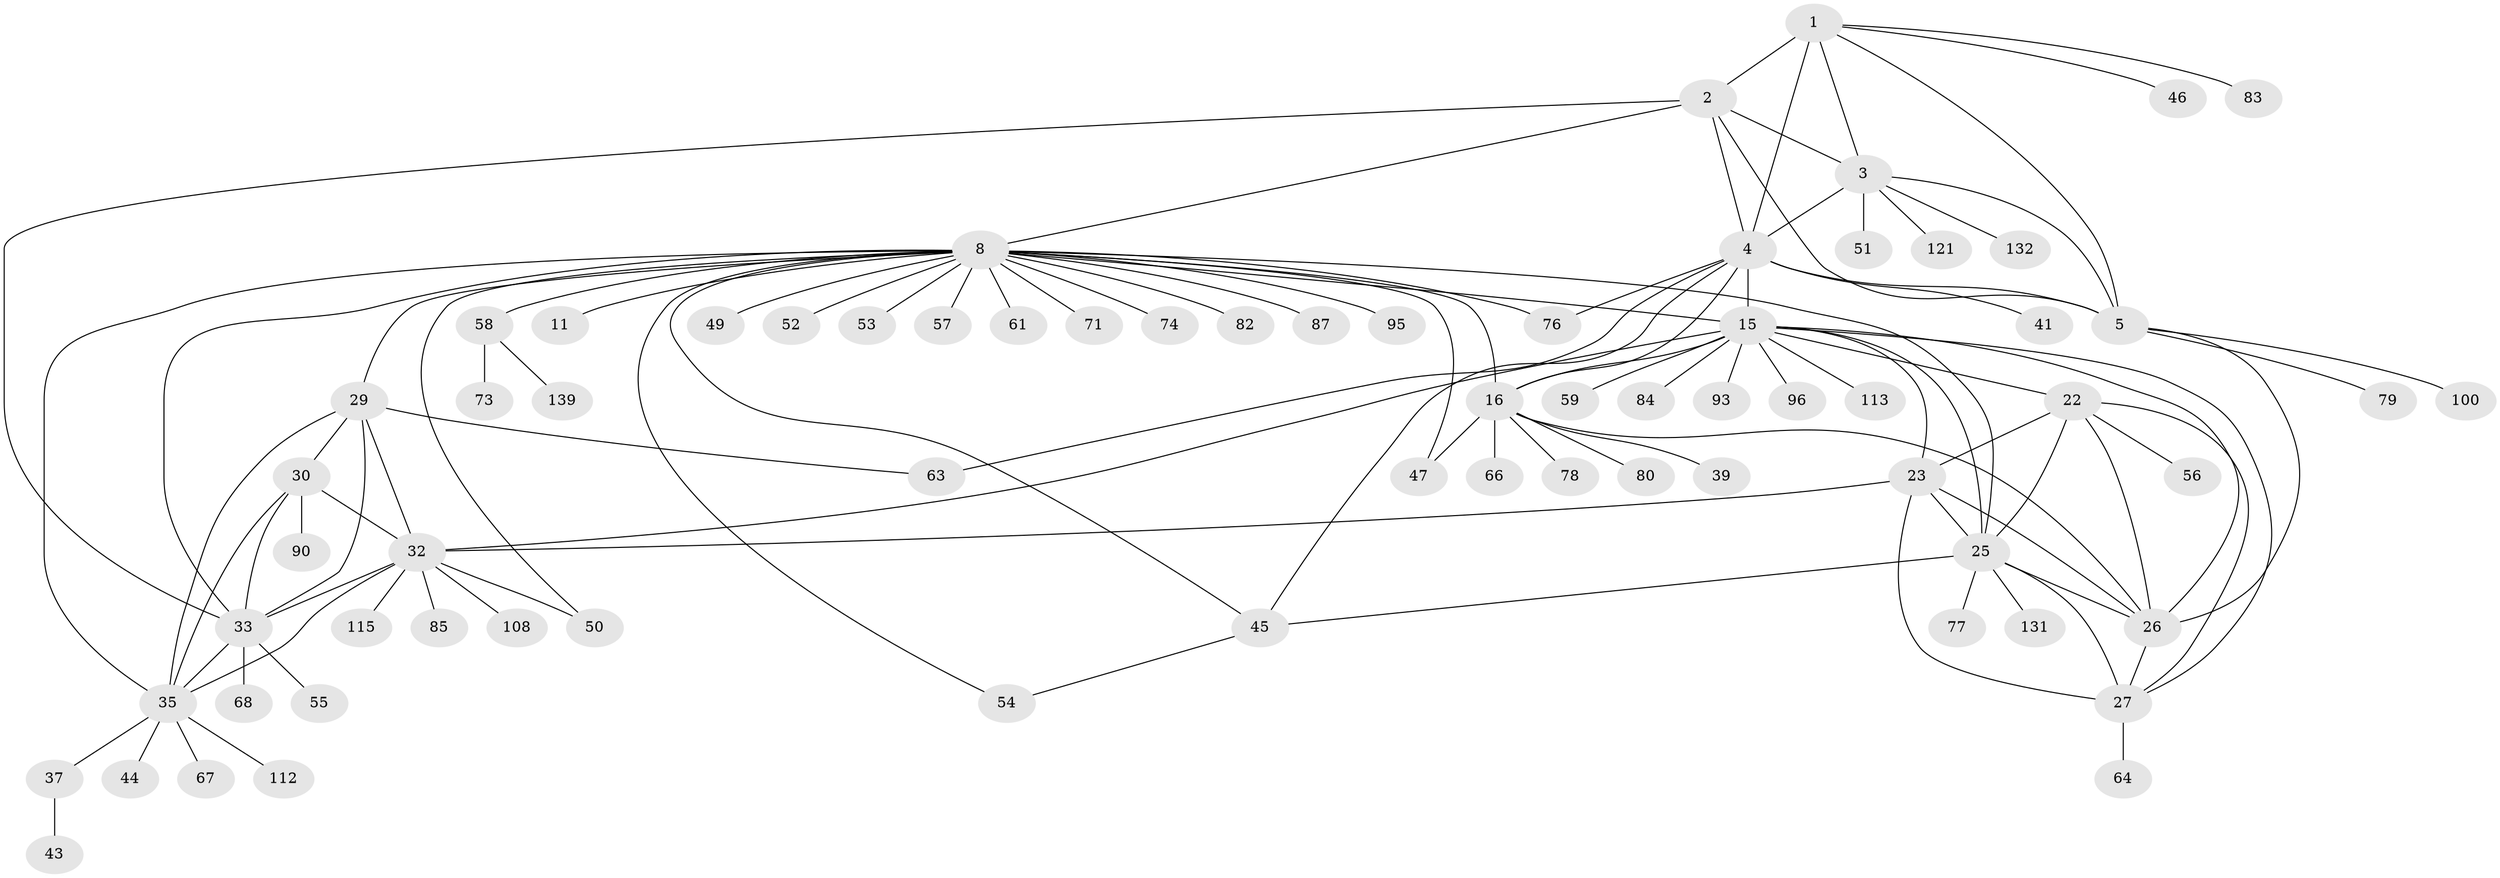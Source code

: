 // original degree distribution, {8: 0.06428571428571428, 9: 0.04285714285714286, 13: 0.02142857142857143, 7: 0.02142857142857143, 10: 0.02857142857142857, 6: 0.014285714285714285, 12: 0.014285714285714285, 11: 0.04285714285714286, 1: 0.5642857142857143, 2: 0.15714285714285714, 3: 0.02142857142857143, 4: 0.007142857142857143}
// Generated by graph-tools (version 1.1) at 2025/15/03/09/25 04:15:58]
// undirected, 70 vertices, 109 edges
graph export_dot {
graph [start="1"]
  node [color=gray90,style=filled];
  1;
  2;
  3;
  4 [super="+6+92+104+130+60+7"];
  5;
  8 [super="+12+94+135+13+9"];
  11;
  15 [super="+18"];
  16 [super="+119+116+17"];
  22;
  23 [super="+24+38+86"];
  25;
  26;
  27 [super="+123"];
  29 [super="+31+97+129"];
  30;
  32 [super="+36"];
  33 [super="+69+110+34+42"];
  35;
  37 [super="+40"];
  39;
  41;
  43;
  44;
  45;
  46;
  47 [super="+126"];
  49;
  50 [super="+128"];
  51;
  52;
  53;
  54;
  55;
  56 [super="+81"];
  57;
  58;
  59;
  61;
  63;
  64;
  66;
  67;
  68;
  71;
  73;
  74;
  76;
  77;
  78;
  79;
  80 [super="+124"];
  82 [super="+102"];
  83;
  84;
  85;
  87;
  90;
  93;
  95;
  96;
  100;
  108;
  112;
  113;
  115 [super="+118"];
  121;
  131;
  132;
  139;
  1 -- 2;
  1 -- 3;
  1 -- 4 [weight=3];
  1 -- 5;
  1 -- 46;
  1 -- 83;
  2 -- 3;
  2 -- 4 [weight=3];
  2 -- 5;
  2 -- 33;
  2 -- 8;
  3 -- 4 [weight=3];
  3 -- 5;
  3 -- 51;
  3 -- 121;
  3 -- 132;
  4 -- 5 [weight=3];
  4 -- 41;
  4 -- 45;
  4 -- 63;
  4 -- 76;
  4 -- 16;
  4 -- 15;
  5 -- 26;
  5 -- 79;
  5 -- 100;
  8 -- 11 [weight=6];
  8 -- 58;
  8 -- 29;
  8 -- 71;
  8 -- 76;
  8 -- 15 [weight=3];
  8 -- 16 [weight=4];
  8 -- 95;
  8 -- 35;
  8 -- 47;
  8 -- 49;
  8 -- 50;
  8 -- 45;
  8 -- 53;
  8 -- 33;
  8 -- 74;
  8 -- 82;
  8 -- 52;
  8 -- 54;
  8 -- 87;
  8 -- 57;
  8 -- 61;
  8 -- 25;
  15 -- 16 [weight=8];
  15 -- 93;
  15 -- 113;
  15 -- 96;
  15 -- 32;
  15 -- 59;
  15 -- 84;
  15 -- 22;
  15 -- 23 [weight=2];
  15 -- 25;
  15 -- 26;
  15 -- 27;
  16 -- 47;
  16 -- 66;
  16 -- 39;
  16 -- 78;
  16 -- 80;
  16 -- 26;
  22 -- 23 [weight=2];
  22 -- 25;
  22 -- 26;
  22 -- 27;
  22 -- 56;
  23 -- 25 [weight=2];
  23 -- 26 [weight=2];
  23 -- 27 [weight=2];
  23 -- 32;
  25 -- 26;
  25 -- 27;
  25 -- 45;
  25 -- 77;
  25 -- 131;
  26 -- 27;
  27 -- 64;
  29 -- 30 [weight=2];
  29 -- 32 [weight=2];
  29 -- 33 [weight=4];
  29 -- 35 [weight=2];
  29 -- 63;
  30 -- 32;
  30 -- 33 [weight=2];
  30 -- 35;
  30 -- 90;
  32 -- 33 [weight=2];
  32 -- 35;
  32 -- 85;
  32 -- 108;
  32 -- 115;
  32 -- 50;
  33 -- 35 [weight=2];
  33 -- 68;
  33 -- 55;
  35 -- 37;
  35 -- 44;
  35 -- 67;
  35 -- 112;
  37 -- 43;
  45 -- 54;
  58 -- 73;
  58 -- 139;
}

